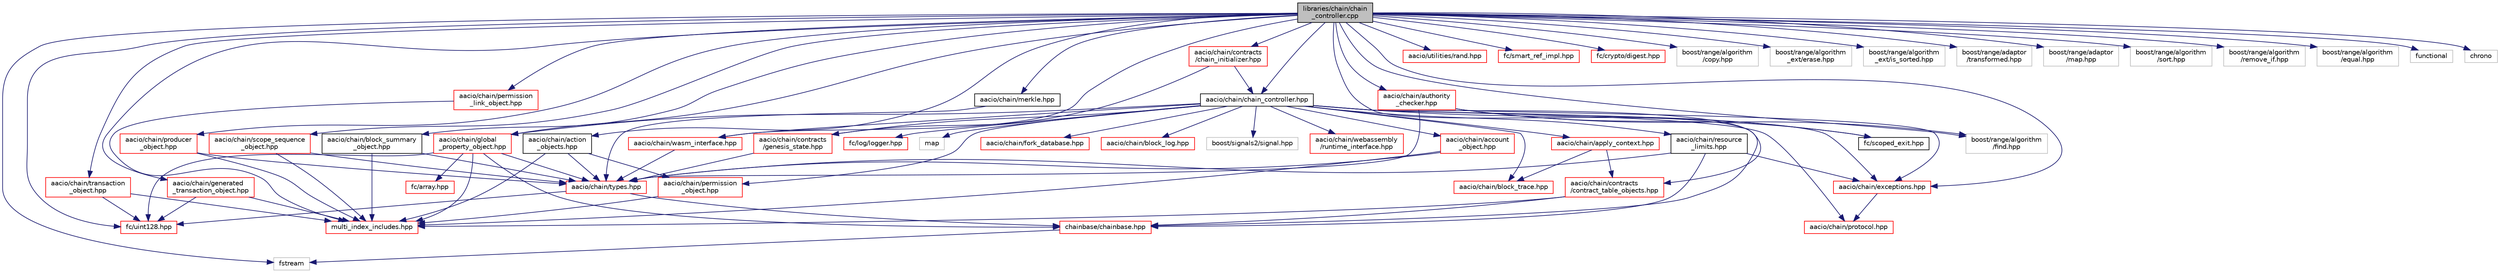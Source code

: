 digraph "libraries/chain/chain_controller.cpp"
{
  edge [fontname="Helvetica",fontsize="10",labelfontname="Helvetica",labelfontsize="10"];
  node [fontname="Helvetica",fontsize="10",shape=record];
  Node0 [label="libraries/chain/chain\l_controller.cpp",height=0.2,width=0.4,color="black", fillcolor="grey75", style="filled", fontcolor="black"];
  Node0 -> Node1 [color="midnightblue",fontsize="10",style="solid"];
  Node1 [label="aacio/chain/chain_controller.hpp",height=0.2,width=0.4,color="black", fillcolor="white", style="filled",URL="$chain__controller_8hpp.html"];
  Node1 -> Node2 [color="midnightblue",fontsize="10",style="solid"];
  Node2 [label="aacio/chain/global\l_property_object.hpp",height=0.2,width=0.4,color="red", fillcolor="white", style="filled",URL="$global__property__object_8hpp.html"];
  Node2 -> Node3 [color="midnightblue",fontsize="10",style="solid"];
  Node3 [label="fc/uint128.hpp",height=0.2,width=0.4,color="red", fillcolor="white", style="filled",URL="$uint128_8hpp_source.html"];
  Node2 -> Node55 [color="midnightblue",fontsize="10",style="solid"];
  Node55 [label="fc/array.hpp",height=0.2,width=0.4,color="red", fillcolor="white", style="filled",URL="$array_8hpp_source.html"];
  Node2 -> Node57 [color="midnightblue",fontsize="10",style="solid"];
  Node57 [label="aacio/chain/types.hpp",height=0.2,width=0.4,color="red", fillcolor="white", style="filled",URL="$libraries_2chain_2include_2aacio_2chain_2types_8hpp.html"];
  Node57 -> Node60 [color="midnightblue",fontsize="10",style="solid"];
  Node60 [label="chainbase/chainbase.hpp",height=0.2,width=0.4,color="red", fillcolor="white", style="filled",URL="$chainbase_8hpp_source.html"];
  Node60 -> Node79 [color="midnightblue",fontsize="10",style="solid"];
  Node79 [label="fstream",height=0.2,width=0.4,color="grey75", fillcolor="white", style="filled"];
  Node57 -> Node3 [color="midnightblue",fontsize="10",style="solid"];
  Node2 -> Node60 [color="midnightblue",fontsize="10",style="solid"];
  Node2 -> Node148 [color="midnightblue",fontsize="10",style="solid"];
  Node148 [label="multi_index_includes.hpp",height=0.2,width=0.4,color="red", fillcolor="white", style="filled",URL="$multi__index__includes_8hpp.html"];
  Node1 -> Node153 [color="midnightblue",fontsize="10",style="solid"];
  Node153 [label="aacio/chain/account\l_object.hpp",height=0.2,width=0.4,color="red", fillcolor="white", style="filled",URL="$account__object_8hpp.html"];
  Node153 -> Node57 [color="midnightblue",fontsize="10",style="solid"];
  Node153 -> Node148 [color="midnightblue",fontsize="10",style="solid"];
  Node1 -> Node159 [color="midnightblue",fontsize="10",style="solid"];
  Node159 [label="aacio/chain/permission\l_object.hpp",height=0.2,width=0.4,color="red", fillcolor="white", style="filled",URL="$permission__object_8hpp.html"];
  Node159 -> Node148 [color="midnightblue",fontsize="10",style="solid"];
  Node1 -> Node160 [color="midnightblue",fontsize="10",style="solid"];
  Node160 [label="aacio/chain/fork_database.hpp",height=0.2,width=0.4,color="red", fillcolor="white", style="filled",URL="$fork__database_8hpp.html"];
  Node1 -> Node163 [color="midnightblue",fontsize="10",style="solid"];
  Node163 [label="aacio/chain/block_log.hpp",height=0.2,width=0.4,color="red", fillcolor="white", style="filled",URL="$block__log_8hpp.html"];
  Node1 -> Node164 [color="midnightblue",fontsize="10",style="solid"];
  Node164 [label="aacio/chain/block_trace.hpp",height=0.2,width=0.4,color="red", fillcolor="white", style="filled",URL="$block__trace_8hpp.html"];
  Node1 -> Node60 [color="midnightblue",fontsize="10",style="solid"];
  Node1 -> Node166 [color="midnightblue",fontsize="10",style="solid"];
  Node166 [label="fc/scoped_exit.hpp",height=0.2,width=0.4,color="black", fillcolor="white", style="filled",URL="$scoped__exit_8hpp_source.html"];
  Node1 -> Node167 [color="midnightblue",fontsize="10",style="solid"];
  Node167 [label="boost/signals2/signal.hpp",height=0.2,width=0.4,color="grey75", fillcolor="white", style="filled"];
  Node1 -> Node168 [color="midnightblue",fontsize="10",style="solid"];
  Node168 [label="aacio/chain/protocol.hpp",height=0.2,width=0.4,color="red", fillcolor="white", style="filled",URL="$libraries_2chain_2include_2aacio_2chain_2protocol_8hpp.html"];
  Node1 -> Node169 [color="midnightblue",fontsize="10",style="solid"];
  Node169 [label="aacio/chain/apply_context.hpp",height=0.2,width=0.4,color="red", fillcolor="white", style="filled",URL="$apply__context_8hpp.html"];
  Node169 -> Node164 [color="midnightblue",fontsize="10",style="solid"];
  Node169 -> Node171 [color="midnightblue",fontsize="10",style="solid"];
  Node171 [label="aacio/chain/contracts\l/contract_table_objects.hpp",height=0.2,width=0.4,color="red", fillcolor="white", style="filled",URL="$contract__table__objects_8hpp.html"];
  Node171 -> Node148 [color="midnightblue",fontsize="10",style="solid"];
  Node171 -> Node60 [color="midnightblue",fontsize="10",style="solid"];
  Node1 -> Node175 [color="midnightblue",fontsize="10",style="solid"];
  Node175 [label="aacio/chain/exceptions.hpp",height=0.2,width=0.4,color="red", fillcolor="white", style="filled",URL="$exceptions_8hpp.html"];
  Node175 -> Node168 [color="midnightblue",fontsize="10",style="solid"];
  Node1 -> Node177 [color="midnightblue",fontsize="10",style="solid"];
  Node177 [label="aacio/chain/contracts\l/genesis_state.hpp",height=0.2,width=0.4,color="red", fillcolor="white", style="filled",URL="$genesis__state_8hpp.html"];
  Node177 -> Node57 [color="midnightblue",fontsize="10",style="solid"];
  Node1 -> Node179 [color="midnightblue",fontsize="10",style="solid"];
  Node179 [label="aacio/chain/resource\l_limits.hpp",height=0.2,width=0.4,color="black", fillcolor="white", style="filled",URL="$resource__limits_8hpp_source.html"];
  Node179 -> Node175 [color="midnightblue",fontsize="10",style="solid"];
  Node179 -> Node57 [color="midnightblue",fontsize="10",style="solid"];
  Node179 -> Node60 [color="midnightblue",fontsize="10",style="solid"];
  Node1 -> Node126 [color="midnightblue",fontsize="10",style="solid"];
  Node126 [label="aacio/chain/wasm_interface.hpp",height=0.2,width=0.4,color="red", fillcolor="white", style="filled",URL="$wasm__interface_8hpp_source.html"];
  Node126 -> Node57 [color="midnightblue",fontsize="10",style="solid"];
  Node1 -> Node180 [color="midnightblue",fontsize="10",style="solid"];
  Node180 [label="aacio/chain/webassembly\l/runtime_interface.hpp",height=0.2,width=0.4,color="red", fillcolor="white", style="filled",URL="$runtime__interface_8hpp_source.html"];
  Node1 -> Node8 [color="midnightblue",fontsize="10",style="solid"];
  Node8 [label="fc/log/logger.hpp",height=0.2,width=0.4,color="red", fillcolor="white", style="filled",URL="$logger_8hpp_source.html"];
  Node1 -> Node30 [color="midnightblue",fontsize="10",style="solid"];
  Node30 [label="map",height=0.2,width=0.4,color="grey75", fillcolor="white", style="filled"];
  Node0 -> Node181 [color="midnightblue",fontsize="10",style="solid"];
  Node181 [label="aacio/chain/block_summary\l_object.hpp",height=0.2,width=0.4,color="black", fillcolor="white", style="filled",URL="$block__summary__object_8hpp.html"];
  Node181 -> Node57 [color="midnightblue",fontsize="10",style="solid"];
  Node181 -> Node148 [color="midnightblue",fontsize="10",style="solid"];
  Node0 -> Node2 [color="midnightblue",fontsize="10",style="solid"];
  Node0 -> Node171 [color="midnightblue",fontsize="10",style="solid"];
  Node0 -> Node182 [color="midnightblue",fontsize="10",style="solid"];
  Node182 [label="aacio/chain/action\l_objects.hpp",height=0.2,width=0.4,color="black", fillcolor="white", style="filled",URL="$action__objects_8hpp.html"];
  Node182 -> Node57 [color="midnightblue",fontsize="10",style="solid"];
  Node182 -> Node159 [color="midnightblue",fontsize="10",style="solid"];
  Node182 -> Node148 [color="midnightblue",fontsize="10",style="solid"];
  Node0 -> Node183 [color="midnightblue",fontsize="10",style="solid"];
  Node183 [label="aacio/chain/generated\l_transaction_object.hpp",height=0.2,width=0.4,color="red", fillcolor="white", style="filled",URL="$generated__transaction__object_8hpp.html"];
  Node183 -> Node3 [color="midnightblue",fontsize="10",style="solid"];
  Node183 -> Node148 [color="midnightblue",fontsize="10",style="solid"];
  Node0 -> Node184 [color="midnightblue",fontsize="10",style="solid"];
  Node184 [label="aacio/chain/transaction\l_object.hpp",height=0.2,width=0.4,color="red", fillcolor="white", style="filled",URL="$transaction__object_8hpp.html"];
  Node184 -> Node3 [color="midnightblue",fontsize="10",style="solid"];
  Node184 -> Node148 [color="midnightblue",fontsize="10",style="solid"];
  Node0 -> Node185 [color="midnightblue",fontsize="10",style="solid"];
  Node185 [label="aacio/chain/producer\l_object.hpp",height=0.2,width=0.4,color="red", fillcolor="white", style="filled",URL="$producer__object_8hpp.html"];
  Node185 -> Node57 [color="midnightblue",fontsize="10",style="solid"];
  Node185 -> Node148 [color="midnightblue",fontsize="10",style="solid"];
  Node0 -> Node186 [color="midnightblue",fontsize="10",style="solid"];
  Node186 [label="aacio/chain/permission\l_link_object.hpp",height=0.2,width=0.4,color="red", fillcolor="white", style="filled",URL="$permission__link__object_8hpp.html"];
  Node186 -> Node148 [color="midnightblue",fontsize="10",style="solid"];
  Node0 -> Node187 [color="midnightblue",fontsize="10",style="solid"];
  Node187 [label="aacio/chain/authority\l_checker.hpp",height=0.2,width=0.4,color="red", fillcolor="white", style="filled",URL="$authority__checker_8hpp.html"];
  Node187 -> Node57 [color="midnightblue",fontsize="10",style="solid"];
  Node187 -> Node175 [color="midnightblue",fontsize="10",style="solid"];
  Node187 -> Node166 [color="midnightblue",fontsize="10",style="solid"];
  Node187 -> Node192 [color="midnightblue",fontsize="10",style="solid"];
  Node192 [label="boost/range/algorithm\l/find.hpp",height=0.2,width=0.4,color="grey75", fillcolor="white", style="filled"];
  Node0 -> Node194 [color="midnightblue",fontsize="10",style="solid"];
  Node194 [label="aacio/chain/contracts\l/chain_initializer.hpp",height=0.2,width=0.4,color="red", fillcolor="white", style="filled",URL="$chain__initializer_8hpp.html"];
  Node194 -> Node177 [color="midnightblue",fontsize="10",style="solid"];
  Node194 -> Node1 [color="midnightblue",fontsize="10",style="solid"];
  Node0 -> Node195 [color="midnightblue",fontsize="10",style="solid"];
  Node195 [label="aacio/chain/scope_sequence\l_object.hpp",height=0.2,width=0.4,color="red", fillcolor="white", style="filled",URL="$scope__sequence__object_8hpp.html"];
  Node195 -> Node57 [color="midnightblue",fontsize="10",style="solid"];
  Node195 -> Node148 [color="midnightblue",fontsize="10",style="solid"];
  Node0 -> Node147 [color="midnightblue",fontsize="10",style="solid"];
  Node147 [label="aacio/chain/merkle.hpp",height=0.2,width=0.4,color="black", fillcolor="white", style="filled",URL="$merkle_8hpp_source.html"];
  Node147 -> Node57 [color="midnightblue",fontsize="10",style="solid"];
  Node0 -> Node175 [color="midnightblue",fontsize="10",style="solid"];
  Node0 -> Node126 [color="midnightblue",fontsize="10",style="solid"];
  Node0 -> Node196 [color="midnightblue",fontsize="10",style="solid"];
  Node196 [label="aacio/utilities/rand.hpp",height=0.2,width=0.4,color="red", fillcolor="white", style="filled",URL="$utilities_2include_2aacio_2utilities_2rand_8hpp.html"];
  Node0 -> Node197 [color="midnightblue",fontsize="10",style="solid"];
  Node197 [label="fc/smart_ref_impl.hpp",height=0.2,width=0.4,color="red", fillcolor="white", style="filled",URL="$smart__ref__impl_8hpp_source.html"];
  Node0 -> Node3 [color="midnightblue",fontsize="10",style="solid"];
  Node0 -> Node198 [color="midnightblue",fontsize="10",style="solid"];
  Node198 [label="fc/crypto/digest.hpp",height=0.2,width=0.4,color="red", fillcolor="white", style="filled",URL="$digest_8hpp_source.html"];
  Node0 -> Node199 [color="midnightblue",fontsize="10",style="solid"];
  Node199 [label="boost/range/algorithm\l/copy.hpp",height=0.2,width=0.4,color="grey75", fillcolor="white", style="filled"];
  Node0 -> Node200 [color="midnightblue",fontsize="10",style="solid"];
  Node200 [label="boost/range/algorithm\l_ext/erase.hpp",height=0.2,width=0.4,color="grey75", fillcolor="white", style="filled"];
  Node0 -> Node201 [color="midnightblue",fontsize="10",style="solid"];
  Node201 [label="boost/range/algorithm\l_ext/is_sorted.hpp",height=0.2,width=0.4,color="grey75", fillcolor="white", style="filled"];
  Node0 -> Node191 [color="midnightblue",fontsize="10",style="solid"];
  Node191 [label="boost/range/adaptor\l/transformed.hpp",height=0.2,width=0.4,color="grey75", fillcolor="white", style="filled"];
  Node0 -> Node202 [color="midnightblue",fontsize="10",style="solid"];
  Node202 [label="boost/range/adaptor\l/map.hpp",height=0.2,width=0.4,color="grey75", fillcolor="white", style="filled"];
  Node0 -> Node203 [color="midnightblue",fontsize="10",style="solid"];
  Node203 [label="boost/range/algorithm\l/sort.hpp",height=0.2,width=0.4,color="grey75", fillcolor="white", style="filled"];
  Node0 -> Node192 [color="midnightblue",fontsize="10",style="solid"];
  Node0 -> Node204 [color="midnightblue",fontsize="10",style="solid"];
  Node204 [label="boost/range/algorithm\l/remove_if.hpp",height=0.2,width=0.4,color="grey75", fillcolor="white", style="filled"];
  Node0 -> Node205 [color="midnightblue",fontsize="10",style="solid"];
  Node205 [label="boost/range/algorithm\l/equal.hpp",height=0.2,width=0.4,color="grey75", fillcolor="white", style="filled"];
  Node0 -> Node79 [color="midnightblue",fontsize="10",style="solid"];
  Node0 -> Node50 [color="midnightblue",fontsize="10",style="solid"];
  Node50 [label="functional",height=0.2,width=0.4,color="grey75", fillcolor="white", style="filled"];
  Node0 -> Node206 [color="midnightblue",fontsize="10",style="solid"];
  Node206 [label="chrono",height=0.2,width=0.4,color="grey75", fillcolor="white", style="filled"];
}
